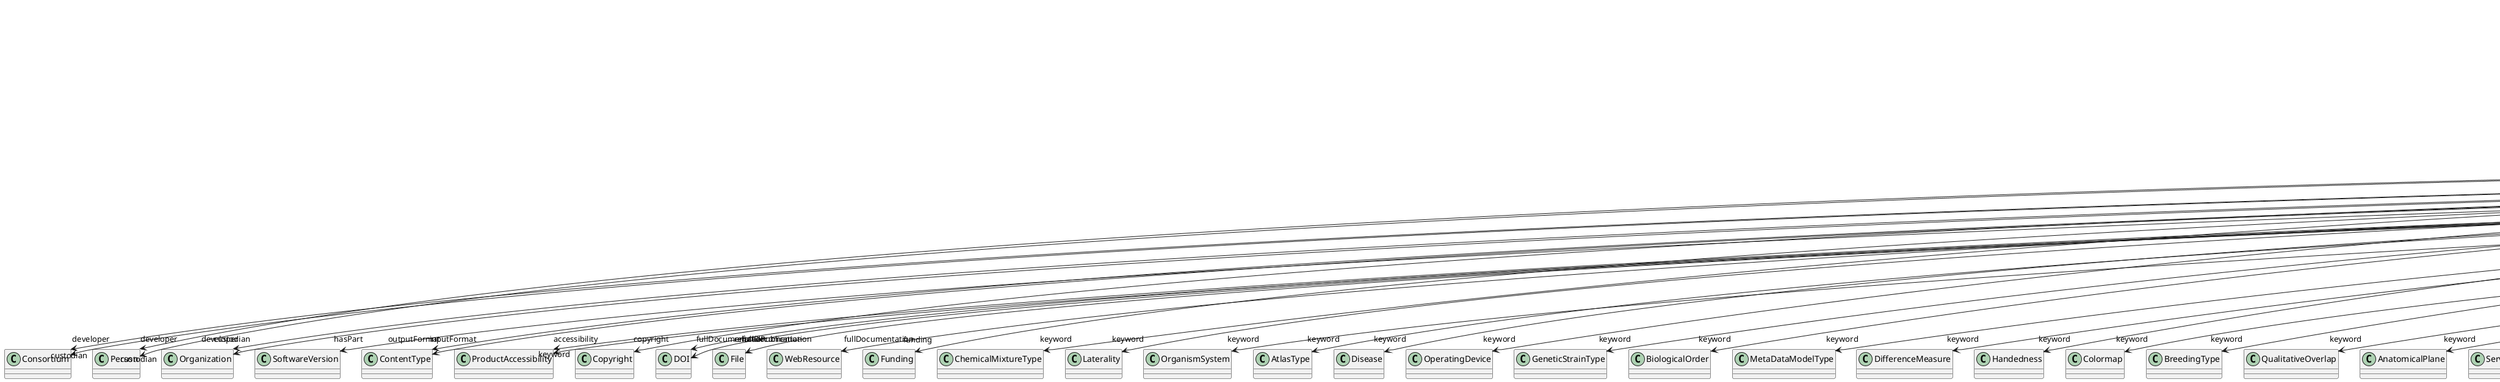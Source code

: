 @startuml
class WebServiceVersion {
+developer
+hasPart
+inputFormat
+isAlternativeVersionOf
+isNewVersionOf
+outputFormat
+accessibility
+copyright
+custodian
+description
+fullDocumentation
+fullName
+funding
+homepage
+howToCite
+keyword
+otherContribution
+relatedPublication
+releaseDate
+repository
+shortName
+supportChannel
+versionIdentifier
+versionInnovation

}
WebServiceVersion -d-> "developer" Consortium
WebServiceVersion -d-> "developer" Person
WebServiceVersion -d-> "developer" Organization
WebServiceVersion -d-> "hasPart" SoftwareVersion
WebServiceVersion -d-> "inputFormat" ContentType
WebServiceVersion -d-> "isAlternativeVersionOf" WebServiceVersion
WebServiceVersion -d-> "isNewVersionOf" WebServiceVersion
WebServiceVersion -d-> "outputFormat" ContentType
WebServiceVersion -d-> "accessibility" ProductAccessibility
WebServiceVersion -d-> "copyright" Copyright
WebServiceVersion -d-> "custodian" Consortium
WebServiceVersion -d-> "custodian" Person
WebServiceVersion -d-> "custodian" Organization
WebServiceVersion -d-> "fullDocumentation" DOI
WebServiceVersion -d-> "fullDocumentation" File
WebServiceVersion -d-> "fullDocumentation" WebResource
WebServiceVersion -d-> "funding" Funding
WebServiceVersion -d-> "keyword" ChemicalMixtureType
WebServiceVersion -d-> "keyword" Laterality
WebServiceVersion -d-> "keyword" OrganismSystem
WebServiceVersion -d-> "keyword" AtlasType
WebServiceVersion -d-> "keyword" Disease
WebServiceVersion -d-> "keyword" OperatingDevice
WebServiceVersion -d-> "keyword" GeneticStrainType
WebServiceVersion -d-> "keyword" BiologicalOrder
WebServiceVersion -d-> "keyword" MetaDataModelType
WebServiceVersion -d-> "keyword" DifferenceMeasure
WebServiceVersion -d-> "keyword" Handedness
WebServiceVersion -d-> "keyword" Colormap
WebServiceVersion -d-> "keyword" BreedingType
WebServiceVersion -d-> "keyword" QualitativeOverlap
WebServiceVersion -d-> "keyword" ProductAccessibility
WebServiceVersion -d-> "keyword" AnatomicalPlane
WebServiceVersion -d-> "keyword" Service
WebServiceVersion -d-> "keyword" ContributionType
WebServiceVersion -d-> "keyword" TypeOfUncertainty
WebServiceVersion -d-> "keyword" OpticalStimulusType
WebServiceVersion -d-> "keyword" ProgrammingLanguage
WebServiceVersion -d-> "keyword" AnnotationCriteriaType
WebServiceVersion -d-> "keyword" Terminology
WebServiceVersion -d-> "keyword" ActionStatusType
WebServiceVersion -d-> "keyword" DiseaseModel
WebServiceVersion -d-> "keyword" UnitOfMeasurement
WebServiceVersion -d-> "keyword" OperatingSystem
WebServiceVersion -d-> "keyword" AnatomicalIdentificationType
WebServiceVersion -d-> "keyword" CriteriaQualityType
WebServiceVersion -d-> "keyword" Language
WebServiceVersion -d-> "keyword" EducationalLevel
WebServiceVersion -d-> "keyword" OrganismSubstance
WebServiceVersion -d-> "keyword" ExperimentalApproach
WebServiceVersion -d-> "keyword" Technique
WebServiceVersion -d-> "keyword" DataType
WebServiceVersion -d-> "keyword" TissueSampleAttribute
WebServiceVersion -d-> "keyword" SetupType
WebServiceVersion -d-> "keyword" AnatomicalAxesOrientation
WebServiceVersion -d-> "keyword" EthicsAssessment
WebServiceVersion -d-> "keyword" UBERONParcellation
WebServiceVersion -d-> "keyword" SemanticDataType
WebServiceVersion -d-> "keyword" DeviceType
WebServiceVersion -d-> "keyword" SubcellularEntity
WebServiceVersion -d-> "keyword" ModelAbstractionLevel
WebServiceVersion -d-> "keyword" Species
WebServiceVersion -d-> "keyword" OlfactoryStimulusType
WebServiceVersion -d-> "keyword" ModelScope
WebServiceVersion -d-> "keyword" ElectricalStimulusType
WebServiceVersion -d-> "keyword" FileUsageRole
WebServiceVersion -d-> "keyword" SubjectAttribute
WebServiceVersion -d-> "keyword" CranialWindowReinforcementType
WebServiceVersion -d-> "keyword" Organ
WebServiceVersion -d-> "keyword" SoftwareFeature
WebServiceVersion -d-> "keyword" StimulationApproach
WebServiceVersion -d-> "keyword" AnalysisTechnique
WebServiceVersion -d-> "keyword" TermSuggestion
WebServiceVersion -d-> "keyword" SoftwareApplicationCategory
WebServiceVersion -d-> "keyword" LearningResourceType
WebServiceVersion -d-> "keyword" AuditoryStimulusType
WebServiceVersion -d-> "keyword" StimulationTechnique
WebServiceVersion -d-> "keyword" MeasuredQuantity
WebServiceVersion -d-> "keyword" TissueSampleType
WebServiceVersion -d-> "keyword" FileBundleGrouping
WebServiceVersion -d-> "keyword" PreparationType
WebServiceVersion -d-> "keyword" MolecularEntity
WebServiceVersion -d-> "keyword" VisualStimulusType
WebServiceVersion -d-> "keyword" CellCultureType
WebServiceVersion -d-> "keyword" GustatoryStimulusType
WebServiceVersion -d-> "keyword" AgeCategory
WebServiceVersion -d-> "keyword" FileRepositoryType
WebServiceVersion -d-> "keyword" PatchClampVariation
WebServiceVersion -d-> "keyword" CellType
WebServiceVersion -d-> "keyword" CranialWindowConstructionType
WebServiceVersion -d-> "keyword" TactileStimulusType
WebServiceVersion -d-> "keyword" BiologicalSex
WebServiceVersion -d-> "keyword" AnnotationType
WebServiceVersion -d-> "otherContribution" Contribution
WebServiceVersion -d-> "relatedPublication" DOI
WebServiceVersion -d-> "relatedPublication" ISBN
WebServiceVersion -d-> "relatedPublication" ISSN
WebServiceVersion -d-> "relatedPublication" HANDLE
WebServiceVersion -d-> "relatedPublication" Chapter
WebServiceVersion -d-> "relatedPublication" Book
WebServiceVersion -d-> "relatedPublication" ScholarlyArticle
WebServiceVersion -d-> "repository" FileRepository

@enduml